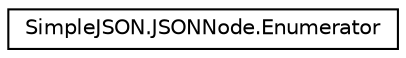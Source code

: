 digraph "Graphical Class Hierarchy"
{
 // LATEX_PDF_SIZE
  edge [fontname="Helvetica",fontsize="10",labelfontname="Helvetica",labelfontsize="10"];
  node [fontname="Helvetica",fontsize="10",shape=record];
  rankdir="LR";
  Node0 [label="SimpleJSON.JSONNode.Enumerator",height=0.2,width=0.4,color="black", fillcolor="white", style="filled",URL="$struct_simple_j_s_o_n_1_1_j_s_o_n_node_1_1_enumerator.html",tooltip=" "];
}
